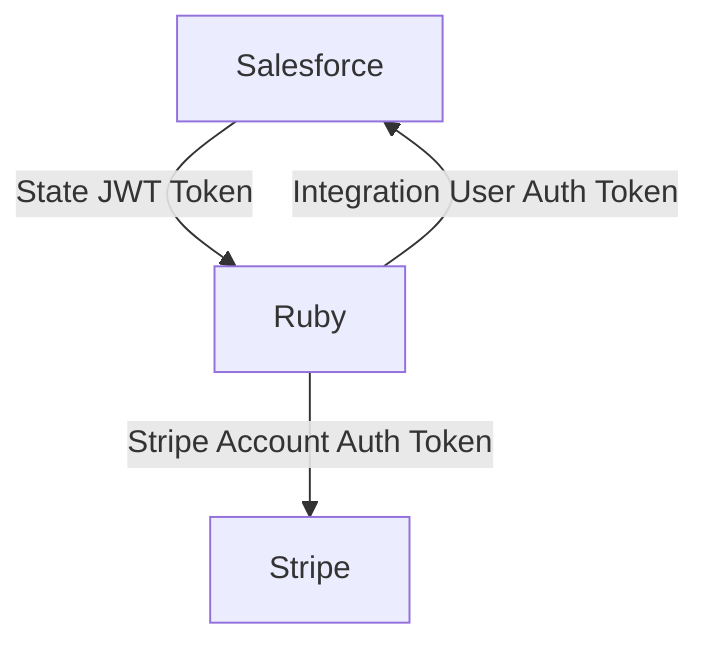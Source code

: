 flowchart TD
    Salesforce-- State JWT Token -->Ruby
    Ruby-- Integration User Auth Token -->Salesforce
    Ruby-- Stripe Account Auth Token -->Stripe